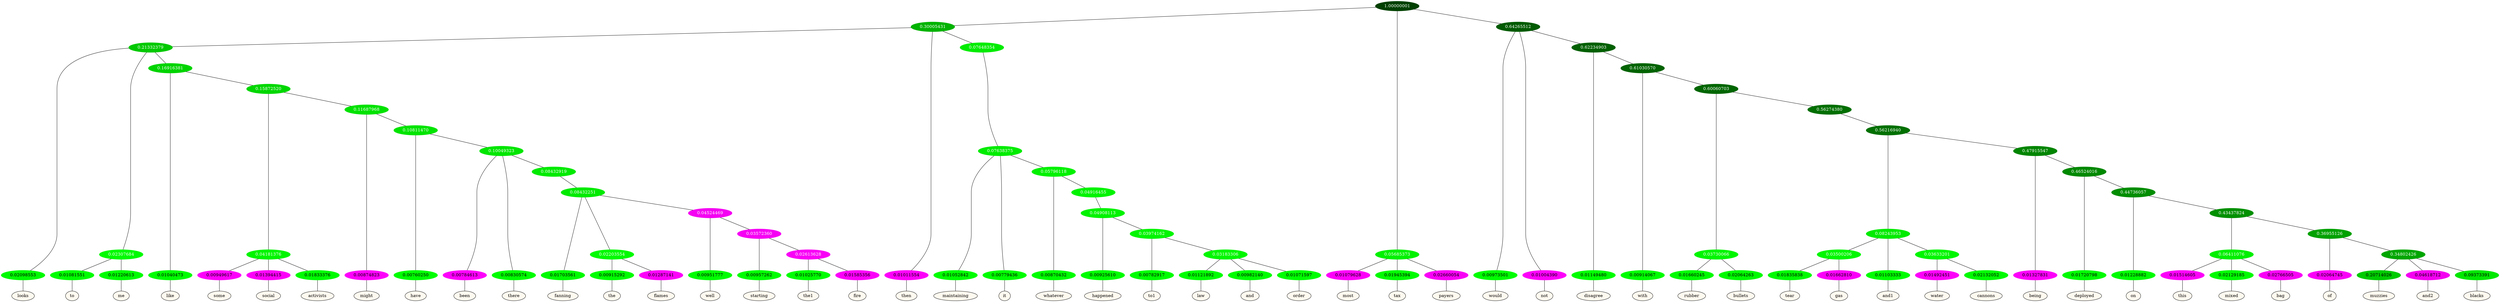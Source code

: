 graph {
	node [format=png height=0.15 nodesep=0.001 ordering=out overlap=prism overlap_scaling=0.01 ranksep=0.001 ratio=0.2 style=filled width=0.15]
	{
		rank=same
		a_w_13 [label=looks color=black fillcolor=floralwhite style="filled,solid"]
		a_w_19 [label=to color=black fillcolor=floralwhite style="filled,solid"]
		a_w_20 [label=me color=black fillcolor=floralwhite style="filled,solid"]
		a_w_21 [label=like color=black fillcolor=floralwhite style="filled,solid"]
		a_w_34 [label=some color=black fillcolor=floralwhite style="filled,solid"]
		a_w_35 [label=social color=black fillcolor=floralwhite style="filled,solid"]
		a_w_36 [label=activists color=black fillcolor=floralwhite style="filled,solid"]
		a_w_37 [label=might color=black fillcolor=floralwhite style="filled,solid"]
		a_w_43 [label=have color=black fillcolor=floralwhite style="filled,solid"]
		a_w_49 [label=been color=black fillcolor=floralwhite style="filled,solid"]
		a_w_50 [label=there color=black fillcolor=floralwhite style="filled,solid"]
		a_w_69 [label=fanning color=black fillcolor=floralwhite style="filled,solid"]
		a_w_74 [label=the color=black fillcolor=floralwhite style="filled,solid"]
		a_w_75 [label=flames color=black fillcolor=floralwhite style="filled,solid"]
		a_w_76 [label=well color=black fillcolor=floralwhite style="filled,solid"]
		a_w_80 [label=starting color=black fillcolor=floralwhite style="filled,solid"]
		a_w_87 [label=the1 color=black fillcolor=floralwhite style="filled,solid"]
		a_w_88 [label=fire color=black fillcolor=floralwhite style="filled,solid"]
		a_w_5 [label=then color=black fillcolor=floralwhite style="filled,solid"]
		a_w_23 [label=maintaining color=black fillcolor=floralwhite style="filled,solid"]
		a_w_24 [label=it color=black fillcolor=floralwhite style="filled,solid"]
		a_w_30 [label=whatever color=black fillcolor=floralwhite style="filled,solid"]
		a_w_45 [label=happened color=black fillcolor=floralwhite style="filled,solid"]
		a_w_52 [label=to1 color=black fillcolor=floralwhite style="filled,solid"]
		a_w_60 [label=law color=black fillcolor=floralwhite style="filled,solid"]
		a_w_61 [label=and color=black fillcolor=floralwhite style="filled,solid"]
		a_w_62 [label=order color=black fillcolor=floralwhite style="filled,solid"]
		a_w_7 [label=most color=black fillcolor=floralwhite style="filled,solid"]
		a_w_8 [label=tax color=black fillcolor=floralwhite style="filled,solid"]
		a_w_9 [label=payers color=black fillcolor=floralwhite style="filled,solid"]
		a_w_10 [label=would color=black fillcolor=floralwhite style="filled,solid"]
		a_w_11 [label=not color=black fillcolor=floralwhite style="filled,solid"]
		a_w_17 [label=disagree color=black fillcolor=floralwhite style="filled,solid"]
		a_w_26 [label=with color=black fillcolor=floralwhite style="filled,solid"]
		a_w_40 [label=rubber color=black fillcolor=floralwhite style="filled,solid"]
		a_w_41 [label=bullets color=black fillcolor=floralwhite style="filled,solid"]
		a_w_63 [label=tear color=black fillcolor=floralwhite style="filled,solid"]
		a_w_64 [label=gas color=black fillcolor=floralwhite style="filled,solid"]
		a_w_55 [label=and1 color=black fillcolor=floralwhite style="filled,solid"]
		a_w_65 [label=water color=black fillcolor=floralwhite style="filled,solid"]
		a_w_66 [label=cannons color=black fillcolor=floralwhite style="filled,solid"]
		a_w_57 [label=being color=black fillcolor=floralwhite style="filled,solid"]
		a_w_67 [label=deployed color=black fillcolor=floralwhite style="filled,solid"]
		a_w_72 [label=on color=black fillcolor=floralwhite style="filled,solid"]
		a_w_82 [label=this color=black fillcolor=floralwhite style="filled,solid"]
		a_w_83 [label=mixed color=black fillcolor=floralwhite style="filled,solid"]
		a_w_84 [label=bag color=black fillcolor=floralwhite style="filled,solid"]
		a_w_85 [label=of color=black fillcolor=floralwhite style="filled,solid"]
		a_w_89 [label=muzzies color=black fillcolor=floralwhite style="filled,solid"]
		a_w_90 [label=and2 color=black fillcolor=floralwhite style="filled,solid"]
		a_w_91 [label=blacks color=black fillcolor=floralwhite style="filled,solid"]
	}
	a_n_13 -- a_w_13
	a_n_19 -- a_w_19
	a_n_20 -- a_w_20
	a_n_21 -- a_w_21
	a_n_34 -- a_w_34
	a_n_35 -- a_w_35
	a_n_36 -- a_w_36
	a_n_37 -- a_w_37
	a_n_43 -- a_w_43
	a_n_49 -- a_w_49
	a_n_50 -- a_w_50
	a_n_69 -- a_w_69
	a_n_74 -- a_w_74
	a_n_75 -- a_w_75
	a_n_76 -- a_w_76
	a_n_80 -- a_w_80
	a_n_87 -- a_w_87
	a_n_88 -- a_w_88
	a_n_5 -- a_w_5
	a_n_23 -- a_w_23
	a_n_24 -- a_w_24
	a_n_30 -- a_w_30
	a_n_45 -- a_w_45
	a_n_52 -- a_w_52
	a_n_60 -- a_w_60
	a_n_61 -- a_w_61
	a_n_62 -- a_w_62
	a_n_7 -- a_w_7
	a_n_8 -- a_w_8
	a_n_9 -- a_w_9
	a_n_10 -- a_w_10
	a_n_11 -- a_w_11
	a_n_17 -- a_w_17
	a_n_26 -- a_w_26
	a_n_40 -- a_w_40
	a_n_41 -- a_w_41
	a_n_63 -- a_w_63
	a_n_64 -- a_w_64
	a_n_55 -- a_w_55
	a_n_65 -- a_w_65
	a_n_66 -- a_w_66
	a_n_57 -- a_w_57
	a_n_67 -- a_w_67
	a_n_72 -- a_w_72
	a_n_82 -- a_w_82
	a_n_83 -- a_w_83
	a_n_84 -- a_w_84
	a_n_85 -- a_w_85
	a_n_89 -- a_w_89
	a_n_90 -- a_w_90
	a_n_91 -- a_w_91
	{
		rank=same
		a_n_13 [label=0.02098553 color="0.334 1.000 0.979" fontcolor=black]
		a_n_19 [label=0.01081551 color="0.334 1.000 0.989" fontcolor=black]
		a_n_20 [label=0.01220613 color="0.334 1.000 0.988" fontcolor=black]
		a_n_21 [label=0.01040473 color="0.334 1.000 0.990" fontcolor=black]
		a_n_34 [label=0.00949617 color="0.835 1.000 0.991" fontcolor=black]
		a_n_35 [label=0.01394415 color="0.835 1.000 0.986" fontcolor=black]
		a_n_36 [label=0.01833376 color="0.334 1.000 0.982" fontcolor=black]
		a_n_37 [label=0.00874823 color="0.835 1.000 0.991" fontcolor=black]
		a_n_43 [label=0.00760250 color="0.334 1.000 0.992" fontcolor=black]
		a_n_49 [label=0.00784613 color="0.835 1.000 0.992" fontcolor=black]
		a_n_50 [label=0.00830574 color="0.334 1.000 0.992" fontcolor=black]
		a_n_69 [label=0.01703561 color="0.334 1.000 0.983" fontcolor=black]
		a_n_74 [label=0.00915292 color="0.334 1.000 0.991" fontcolor=black]
		a_n_75 [label=0.01287141 color="0.835 1.000 0.987" fontcolor=black]
		a_n_76 [label=0.00951777 color="0.334 1.000 0.990" fontcolor=black]
		a_n_80 [label=0.00957262 color="0.334 1.000 0.990" fontcolor=black]
		a_n_87 [label=0.01025770 color="0.334 1.000 0.990" fontcolor=black]
		a_n_88 [label=0.01585356 color="0.835 1.000 0.984" fontcolor=black]
		a_n_5 [label=0.01011554 color="0.835 1.000 0.990" fontcolor=black]
		a_n_23 [label=0.01052842 color="0.334 1.000 0.989" fontcolor=black]
		a_n_24 [label=0.00779436 color="0.334 1.000 0.992" fontcolor=black]
		a_n_30 [label=0.00870432 color="0.334 1.000 0.991" fontcolor=black]
		a_n_45 [label=0.00925610 color="0.334 1.000 0.991" fontcolor=black]
		a_n_52 [label=0.00782917 color="0.334 1.000 0.992" fontcolor=black]
		a_n_60 [label=0.01121892 color="0.334 1.000 0.989" fontcolor=black]
		a_n_61 [label=0.00982140 color="0.334 1.000 0.990" fontcolor=black]
		a_n_62 [label=0.01071597 color="0.334 1.000 0.989" fontcolor=black]
		a_n_7 [label=0.01079628 color="0.835 1.000 0.989" fontcolor=black]
		a_n_8 [label=0.01945394 color="0.334 1.000 0.981" fontcolor=black]
		a_n_9 [label=0.02660054 color="0.835 1.000 0.973" fontcolor=black]
		a_n_10 [label=0.00973501 color="0.334 1.000 0.990" fontcolor=black]
		a_n_11 [label=0.01004390 color="0.835 1.000 0.990" fontcolor=black]
		a_n_17 [label=0.01149480 color="0.334 1.000 0.989" fontcolor=black]
		a_n_26 [label=0.00914067 color="0.334 1.000 0.991" fontcolor=black]
		a_n_40 [label=0.01660245 color="0.334 1.000 0.983" fontcolor=black]
		a_n_41 [label=0.02064263 color="0.334 1.000 0.979" fontcolor=black]
		a_n_63 [label=0.01835838 color="0.334 1.000 0.982" fontcolor=black]
		a_n_64 [label=0.01662810 color="0.835 1.000 0.983" fontcolor=black]
		a_n_55 [label=0.01103333 color="0.334 1.000 0.989" fontcolor=black]
		a_n_65 [label=0.01492451 color="0.835 1.000 0.985" fontcolor=black]
		a_n_66 [label=0.02132052 color="0.334 1.000 0.979" fontcolor=black]
		a_n_57 [label=0.01327831 color="0.835 1.000 0.987" fontcolor=black]
		a_n_67 [label=0.01720798 color="0.334 1.000 0.983" fontcolor=black]
		a_n_72 [label=0.01228882 color="0.334 1.000 0.988" fontcolor=black]
		a_n_82 [label=0.01514605 color="0.835 1.000 0.985" fontcolor=black]
		a_n_83 [label=0.02129185 color="0.334 1.000 0.979" fontcolor=black]
		a_n_84 [label=0.02766505 color="0.835 1.000 0.972" fontcolor=black]
		a_n_85 [label=0.02064745 color="0.835 1.000 0.979" fontcolor=black]
		a_n_89 [label=0.20714026 color="0.334 1.000 0.793" fontcolor=black]
		a_n_90 [label=0.04618712 color="0.835 1.000 0.954" fontcolor=black]
		a_n_91 [label=0.09373391 color="0.334 1.000 0.906" fontcolor=black]
	}
	a_n_0 [label=1.00000001 color="0.334 1.000 0.250" fontcolor=grey99]
	a_n_1 [label=0.30005431 color="0.334 1.000 0.700" fontcolor=grey99]
	a_n_0 -- a_n_1
	a_n_2 [label=0.05685373 color="0.334 1.000 0.943" fontcolor=grey99]
	a_n_0 -- a_n_2
	a_n_3 [label=0.64265512 color="0.334 1.000 0.357" fontcolor=grey99]
	a_n_0 -- a_n_3
	a_n_4 [label=0.21332379 color="0.334 1.000 0.787" fontcolor=grey99]
	a_n_1 -- a_n_4
	a_n_1 -- a_n_5
	a_n_6 [label=0.07648354 color="0.334 1.000 0.924" fontcolor=grey99]
	a_n_1 -- a_n_6
	a_n_2 -- a_n_7
	a_n_2 -- a_n_8
	a_n_2 -- a_n_9
	a_n_3 -- a_n_10
	a_n_3 -- a_n_11
	a_n_12 [label=0.62234903 color="0.334 1.000 0.378" fontcolor=grey99]
	a_n_3 -- a_n_12
	a_n_4 -- a_n_13
	a_n_14 [label=0.02307684 color="0.334 1.000 0.977" fontcolor=grey99]
	a_n_4 -- a_n_14
	a_n_15 [label=0.16916381 color="0.334 1.000 0.831" fontcolor=grey99]
	a_n_4 -- a_n_15
	a_n_16 [label=0.07638375 color="0.334 1.000 0.924" fontcolor=grey99]
	a_n_6 -- a_n_16
	a_n_12 -- a_n_17
	a_n_18 [label=0.61030570 color="0.334 1.000 0.390" fontcolor=grey99]
	a_n_12 -- a_n_18
	a_n_14 -- a_n_19
	a_n_14 -- a_n_20
	a_n_15 -- a_n_21
	a_n_22 [label=0.15872520 color="0.334 1.000 0.841" fontcolor=grey99]
	a_n_15 -- a_n_22
	a_n_16 -- a_n_23
	a_n_16 -- a_n_24
	a_n_25 [label=0.05796118 color="0.334 1.000 0.942" fontcolor=grey99]
	a_n_16 -- a_n_25
	a_n_18 -- a_n_26
	a_n_27 [label=0.60060703 color="0.334 1.000 0.399" fontcolor=grey99]
	a_n_18 -- a_n_27
	a_n_28 [label=0.04181376 color="0.334 1.000 0.958" fontcolor=grey99]
	a_n_22 -- a_n_28
	a_n_29 [label=0.11687968 color="0.334 1.000 0.883" fontcolor=grey99]
	a_n_22 -- a_n_29
	a_n_25 -- a_n_30
	a_n_31 [label=0.04916455 color="0.334 1.000 0.951" fontcolor=grey99]
	a_n_25 -- a_n_31
	a_n_32 [label=0.03730066 color="0.334 1.000 0.963" fontcolor=grey99]
	a_n_27 -- a_n_32
	a_n_33 [label=0.56274380 color="0.334 1.000 0.437" fontcolor=grey99]
	a_n_27 -- a_n_33
	a_n_28 -- a_n_34
	a_n_28 -- a_n_35
	a_n_28 -- a_n_36
	a_n_29 -- a_n_37
	a_n_38 [label=0.10811470 color="0.334 1.000 0.892" fontcolor=grey99]
	a_n_29 -- a_n_38
	a_n_39 [label=0.04908113 color="0.334 1.000 0.951" fontcolor=grey99]
	a_n_31 -- a_n_39
	a_n_32 -- a_n_40
	a_n_32 -- a_n_41
	a_n_42 [label=0.56216940 color="0.334 1.000 0.438" fontcolor=grey99]
	a_n_33 -- a_n_42
	a_n_38 -- a_n_43
	a_n_44 [label=0.10049323 color="0.334 1.000 0.900" fontcolor=grey99]
	a_n_38 -- a_n_44
	a_n_39 -- a_n_45
	a_n_46 [label=0.03974162 color="0.334 1.000 0.960" fontcolor=grey99]
	a_n_39 -- a_n_46
	a_n_47 [label=0.08243953 color="0.334 1.000 0.918" fontcolor=grey99]
	a_n_42 -- a_n_47
	a_n_48 [label=0.47915547 color="0.334 1.000 0.521" fontcolor=grey99]
	a_n_42 -- a_n_48
	a_n_44 -- a_n_49
	a_n_44 -- a_n_50
	a_n_51 [label=0.08432919 color="0.334 1.000 0.916" fontcolor=grey99]
	a_n_44 -- a_n_51
	a_n_46 -- a_n_52
	a_n_53 [label=0.03183306 color="0.334 1.000 0.968" fontcolor=grey99]
	a_n_46 -- a_n_53
	a_n_54 [label=0.03500206 color="0.334 1.000 0.965" fontcolor=grey99]
	a_n_47 -- a_n_54
	a_n_47 -- a_n_55
	a_n_56 [label=0.03633201 color="0.334 1.000 0.964" fontcolor=grey99]
	a_n_47 -- a_n_56
	a_n_48 -- a_n_57
	a_n_58 [label=0.46524016 color="0.334 1.000 0.535" fontcolor=grey99]
	a_n_48 -- a_n_58
	a_n_59 [label=0.08432251 color="0.334 1.000 0.916" fontcolor=grey99]
	a_n_51 -- a_n_59
	a_n_53 -- a_n_60
	a_n_53 -- a_n_61
	a_n_53 -- a_n_62
	a_n_54 -- a_n_63
	a_n_54 -- a_n_64
	a_n_56 -- a_n_65
	a_n_56 -- a_n_66
	a_n_58 -- a_n_67
	a_n_68 [label=0.44736057 color="0.334 1.000 0.553" fontcolor=grey99]
	a_n_58 -- a_n_68
	a_n_59 -- a_n_69
	a_n_70 [label=0.02203554 color="0.334 1.000 0.978" fontcolor=grey99]
	a_n_59 -- a_n_70
	a_n_71 [label=0.04524469 color="0.835 1.000 0.955" fontcolor=grey99]
	a_n_59 -- a_n_71
	a_n_68 -- a_n_72
	a_n_73 [label=0.43437824 color="0.334 1.000 0.566" fontcolor=grey99]
	a_n_68 -- a_n_73
	a_n_70 -- a_n_74
	a_n_70 -- a_n_75
	a_n_71 -- a_n_76
	a_n_77 [label=0.03572360 color="0.835 1.000 0.964" fontcolor=grey99]
	a_n_71 -- a_n_77
	a_n_78 [label=0.06411076 color="0.334 1.000 0.936" fontcolor=grey99]
	a_n_73 -- a_n_78
	a_n_79 [label=0.36955126 color="0.334 1.000 0.630" fontcolor=grey99]
	a_n_73 -- a_n_79
	a_n_77 -- a_n_80
	a_n_81 [label=0.02613628 color="0.835 1.000 0.974" fontcolor=grey99]
	a_n_77 -- a_n_81
	a_n_78 -- a_n_82
	a_n_78 -- a_n_83
	a_n_78 -- a_n_84
	a_n_79 -- a_n_85
	a_n_86 [label=0.34802426 color="0.334 1.000 0.652" fontcolor=grey99]
	a_n_79 -- a_n_86
	a_n_81 -- a_n_87
	a_n_81 -- a_n_88
	a_n_86 -- a_n_89
	a_n_86 -- a_n_90
	a_n_86 -- a_n_91
}

